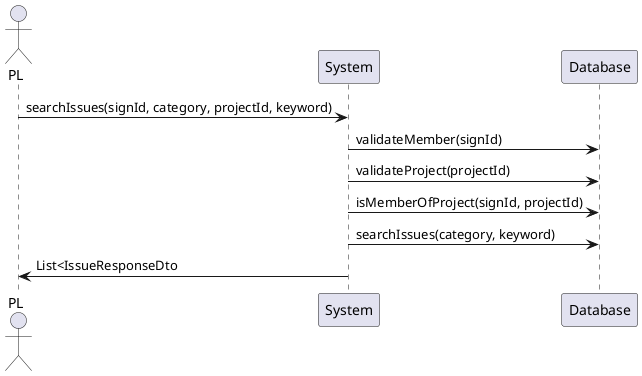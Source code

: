 @startuml
actor PL
participant System
participant DBMS as "Database"

PL -> System: searchIssues(signId, category, projectId, keyword)
System -> DBMS: validateMember(signId)
System -> DBMS: validateProject(projectId)
System -> DBMS: isMemberOfProject(signId, projectId)
System -> DBMS: searchIssues(category, keyword)
System -> PL: List<IssueResponseDto
@enduml
